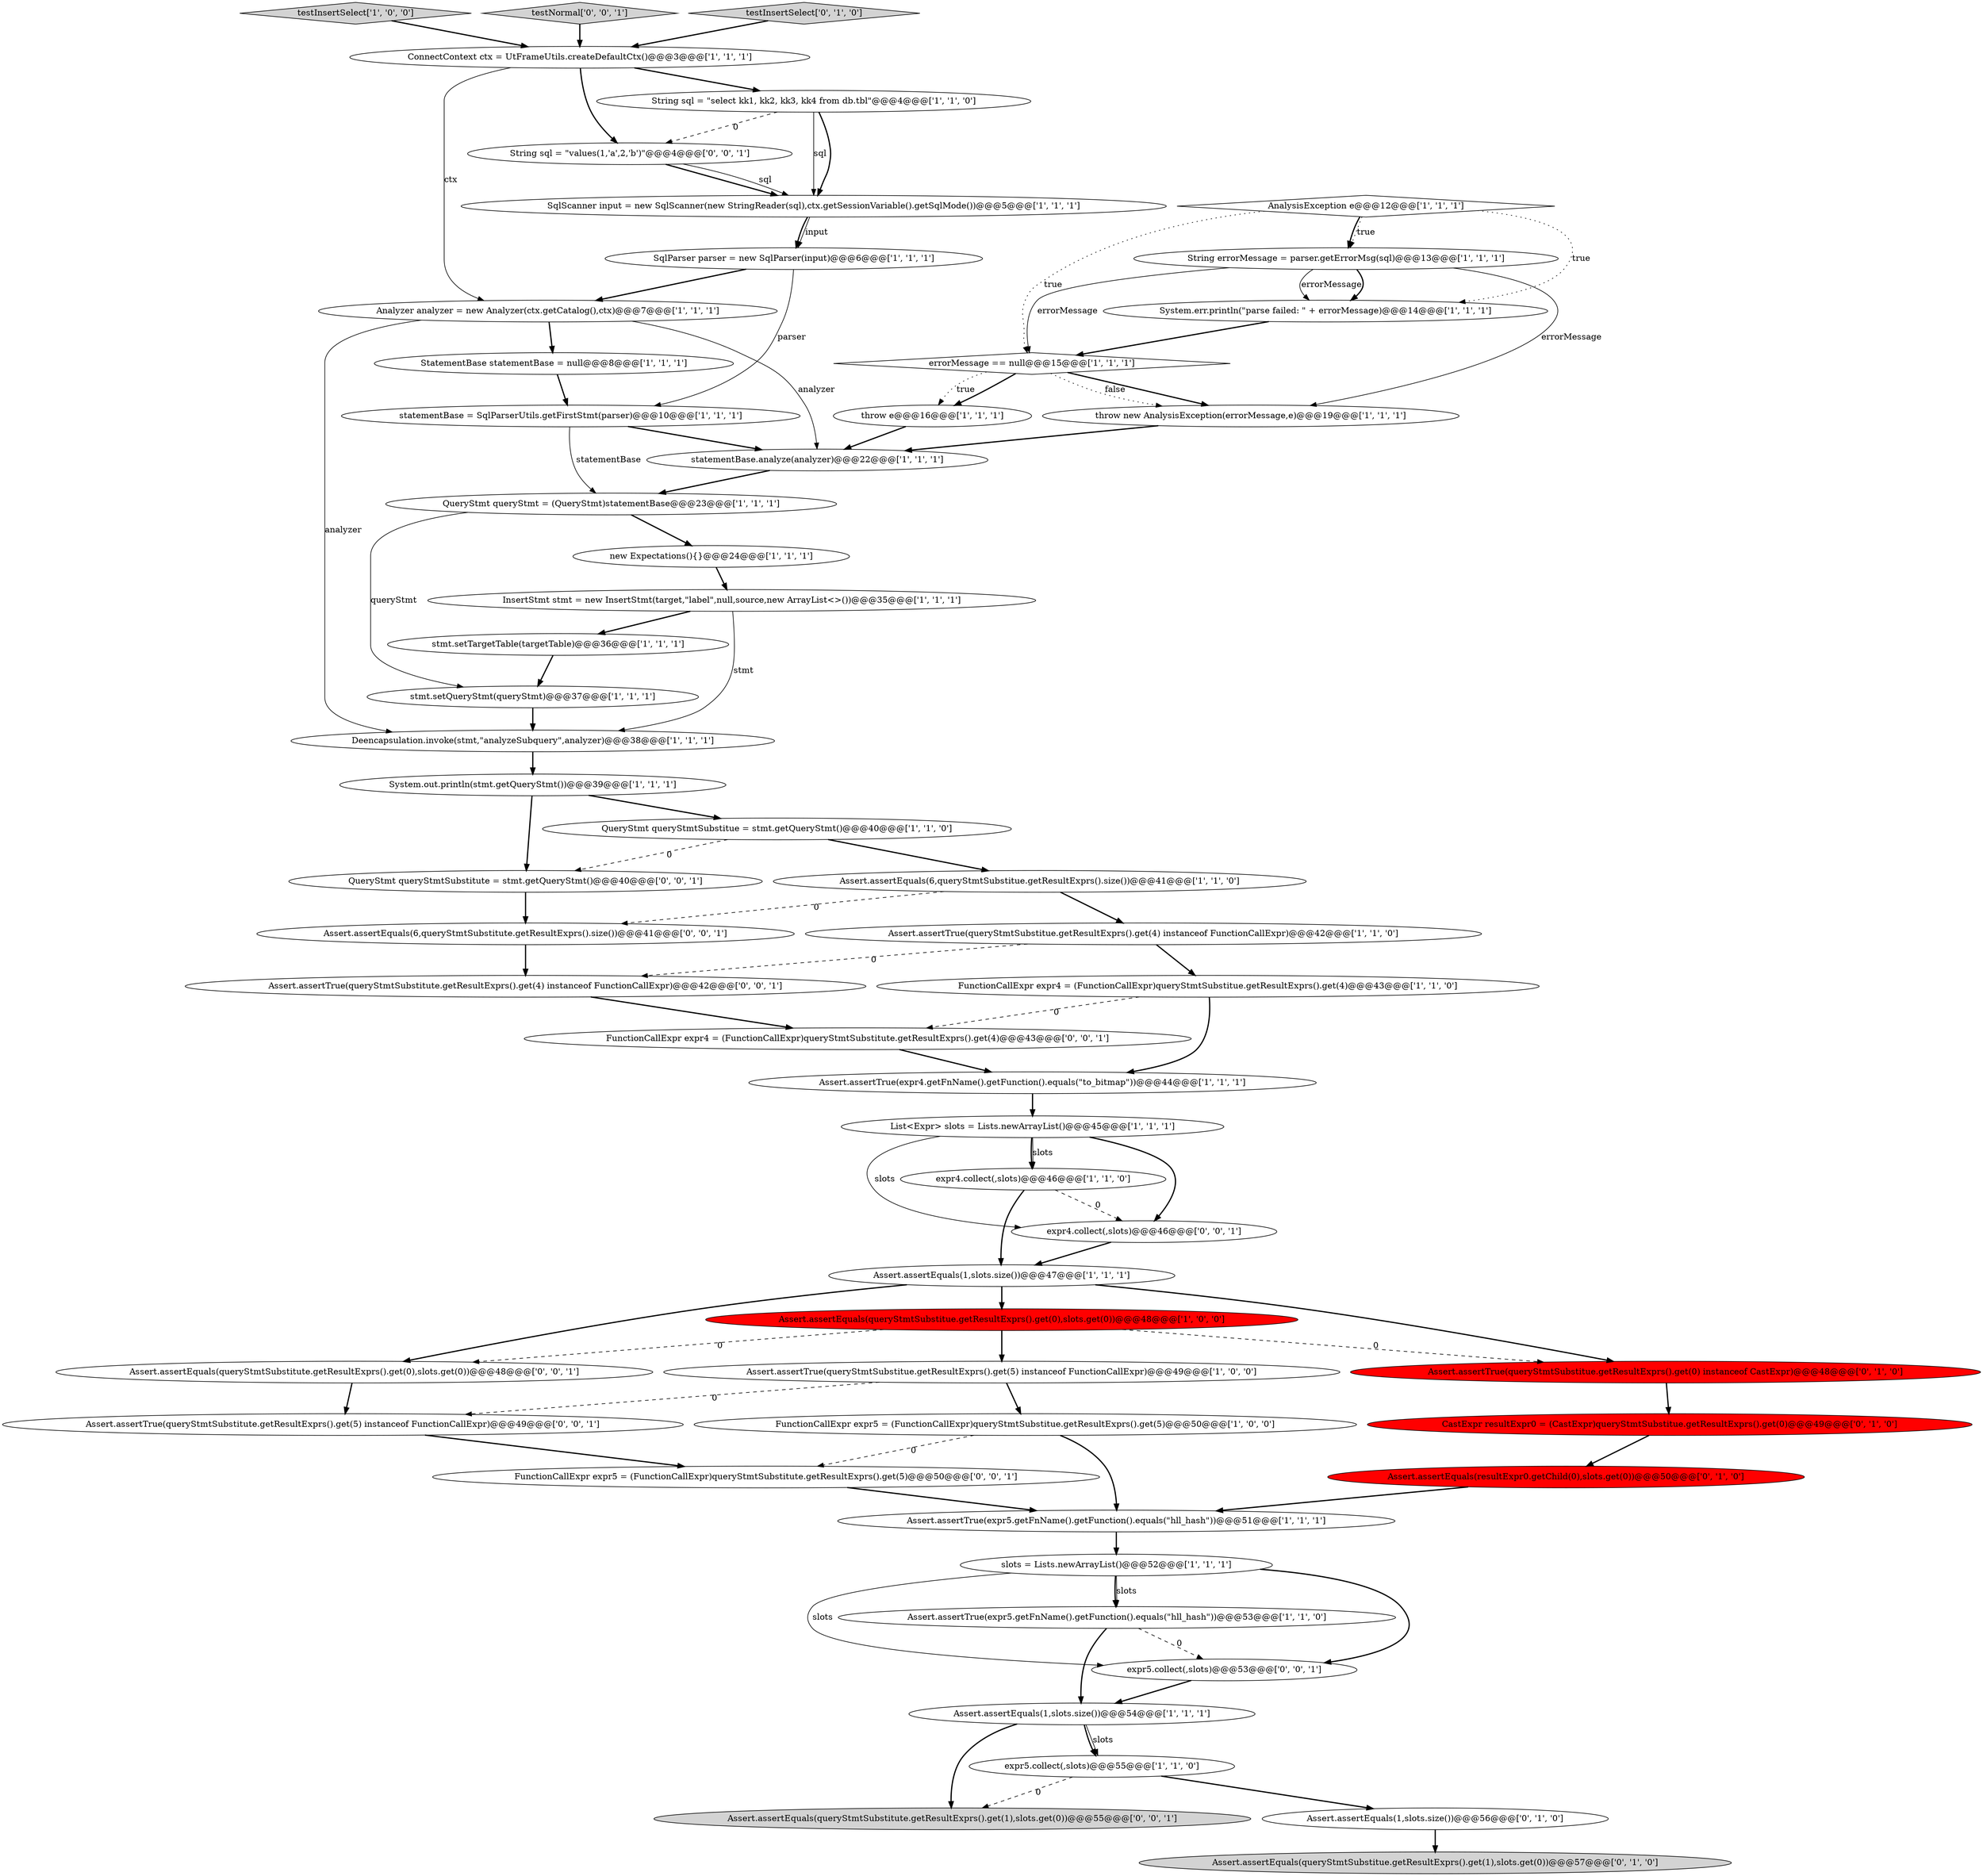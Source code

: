 digraph {
20 [style = filled, label = "String sql = \"select kk1, kk2, kk3, kk4 from db.tbl\"@@@4@@@['1', '1', '0']", fillcolor = white, shape = ellipse image = "AAA0AAABBB1BBB"];
50 [style = filled, label = "FunctionCallExpr expr4 = (FunctionCallExpr)queryStmtSubstitute.getResultExprs().get(4)@@@43@@@['0', '0', '1']", fillcolor = white, shape = ellipse image = "AAA0AAABBB3BBB"];
3 [style = filled, label = "statementBase.analyze(analyzer)@@@22@@@['1', '1', '1']", fillcolor = white, shape = ellipse image = "AAA0AAABBB1BBB"];
6 [style = filled, label = "statementBase = SqlParserUtils.getFirstStmt(parser)@@@10@@@['1', '1', '1']", fillcolor = white, shape = ellipse image = "AAA0AAABBB1BBB"];
36 [style = filled, label = "System.err.println(\"parse failed: \" + errorMessage)@@@14@@@['1', '1', '1']", fillcolor = white, shape = ellipse image = "AAA0AAABBB1BBB"];
34 [style = filled, label = "FunctionCallExpr expr5 = (FunctionCallExpr)queryStmtSubstitue.getResultExprs().get(5)@@@50@@@['1', '0', '0']", fillcolor = white, shape = ellipse image = "AAA0AAABBB1BBB"];
42 [style = filled, label = "CastExpr resultExpr0 = (CastExpr)queryStmtSubstitue.getResultExprs().get(0)@@@49@@@['0', '1', '0']", fillcolor = red, shape = ellipse image = "AAA1AAABBB2BBB"];
14 [style = filled, label = "StatementBase statementBase = null@@@8@@@['1', '1', '1']", fillcolor = white, shape = ellipse image = "AAA0AAABBB1BBB"];
24 [style = filled, label = "Deencapsulation.invoke(stmt,\"analyzeSubquery\",analyzer)@@@38@@@['1', '1', '1']", fillcolor = white, shape = ellipse image = "AAA0AAABBB1BBB"];
44 [style = filled, label = "Assert.assertTrue(queryStmtSubstitute.getResultExprs().get(5) instanceof FunctionCallExpr)@@@49@@@['0', '0', '1']", fillcolor = white, shape = ellipse image = "AAA0AAABBB3BBB"];
4 [style = filled, label = "Assert.assertEquals(6,queryStmtSubstitue.getResultExprs().size())@@@41@@@['1', '1', '0']", fillcolor = white, shape = ellipse image = "AAA0AAABBB1BBB"];
23 [style = filled, label = "ConnectContext ctx = UtFrameUtils.createDefaultCtx()@@@3@@@['1', '1', '1']", fillcolor = white, shape = ellipse image = "AAA0AAABBB1BBB"];
28 [style = filled, label = "testInsertSelect['1', '0', '0']", fillcolor = lightgray, shape = diamond image = "AAA0AAABBB1BBB"];
2 [style = filled, label = "SqlScanner input = new SqlScanner(new StringReader(sql),ctx.getSessionVariable().getSqlMode())@@@5@@@['1', '1', '1']", fillcolor = white, shape = ellipse image = "AAA0AAABBB1BBB"];
55 [style = filled, label = "testNormal['0', '0', '1']", fillcolor = lightgray, shape = diamond image = "AAA0AAABBB3BBB"];
32 [style = filled, label = "FunctionCallExpr expr4 = (FunctionCallExpr)queryStmtSubstitue.getResultExprs().get(4)@@@43@@@['1', '1', '0']", fillcolor = white, shape = ellipse image = "AAA0AAABBB1BBB"];
16 [style = filled, label = "Assert.assertTrue(expr4.getFnName().getFunction().equals(\"to_bitmap\"))@@@44@@@['1', '1', '1']", fillcolor = white, shape = ellipse image = "AAA0AAABBB1BBB"];
35 [style = filled, label = "Assert.assertTrue(expr5.getFnName().getFunction().equals(\"hll_hash\"))@@@53@@@['1', '1', '0']", fillcolor = white, shape = ellipse image = "AAA0AAABBB1BBB"];
45 [style = filled, label = "Assert.assertEquals(queryStmtSubstitute.getResultExprs().get(1),slots.get(0))@@@55@@@['0', '0', '1']", fillcolor = lightgray, shape = ellipse image = "AAA0AAABBB3BBB"];
13 [style = filled, label = "SqlParser parser = new SqlParser(input)@@@6@@@['1', '1', '1']", fillcolor = white, shape = ellipse image = "AAA0AAABBB1BBB"];
52 [style = filled, label = "QueryStmt queryStmtSubstitute = stmt.getQueryStmt()@@@40@@@['0', '0', '1']", fillcolor = white, shape = ellipse image = "AAA0AAABBB3BBB"];
10 [style = filled, label = "errorMessage == null@@@15@@@['1', '1', '1']", fillcolor = white, shape = diamond image = "AAA0AAABBB1BBB"];
1 [style = filled, label = "stmt.setQueryStmt(queryStmt)@@@37@@@['1', '1', '1']", fillcolor = white, shape = ellipse image = "AAA0AAABBB1BBB"];
22 [style = filled, label = "Assert.assertEquals(1,slots.size())@@@54@@@['1', '1', '1']", fillcolor = white, shape = ellipse image = "AAA0AAABBB1BBB"];
12 [style = filled, label = "String errorMessage = parser.getErrorMsg(sql)@@@13@@@['1', '1', '1']", fillcolor = white, shape = ellipse image = "AAA0AAABBB1BBB"];
17 [style = filled, label = "throw new AnalysisException(errorMessage,e)@@@19@@@['1', '1', '1']", fillcolor = white, shape = ellipse image = "AAA0AAABBB1BBB"];
25 [style = filled, label = "Assert.assertTrue(queryStmtSubstitue.getResultExprs().get(4) instanceof FunctionCallExpr)@@@42@@@['1', '1', '0']", fillcolor = white, shape = ellipse image = "AAA0AAABBB1BBB"];
41 [style = filled, label = "testInsertSelect['0', '1', '0']", fillcolor = lightgray, shape = diamond image = "AAA0AAABBB2BBB"];
43 [style = filled, label = "Assert.assertEquals(resultExpr0.getChild(0),slots.get(0))@@@50@@@['0', '1', '0']", fillcolor = red, shape = ellipse image = "AAA1AAABBB2BBB"];
46 [style = filled, label = "expr4.collect(,slots)@@@46@@@['0', '0', '1']", fillcolor = white, shape = ellipse image = "AAA0AAABBB3BBB"];
49 [style = filled, label = "Assert.assertEquals(queryStmtSubstitute.getResultExprs().get(0),slots.get(0))@@@48@@@['0', '0', '1']", fillcolor = white, shape = ellipse image = "AAA0AAABBB3BBB"];
26 [style = filled, label = "expr5.collect(,slots)@@@55@@@['1', '1', '0']", fillcolor = white, shape = ellipse image = "AAA0AAABBB1BBB"];
37 [style = filled, label = "Assert.assertTrue(expr5.getFnName().getFunction().equals(\"hll_hash\"))@@@51@@@['1', '1', '1']", fillcolor = white, shape = ellipse image = "AAA0AAABBB1BBB"];
9 [style = filled, label = "System.out.println(stmt.getQueryStmt())@@@39@@@['1', '1', '1']", fillcolor = white, shape = ellipse image = "AAA0AAABBB1BBB"];
8 [style = filled, label = "QueryStmt queryStmtSubstitue = stmt.getQueryStmt()@@@40@@@['1', '1', '0']", fillcolor = white, shape = ellipse image = "AAA0AAABBB1BBB"];
33 [style = filled, label = "Assert.assertTrue(queryStmtSubstitue.getResultExprs().get(5) instanceof FunctionCallExpr)@@@49@@@['1', '0', '0']", fillcolor = white, shape = ellipse image = "AAA0AAABBB1BBB"];
27 [style = filled, label = "expr4.collect(,slots)@@@46@@@['1', '1', '0']", fillcolor = white, shape = ellipse image = "AAA0AAABBB1BBB"];
7 [style = filled, label = "throw e@@@16@@@['1', '1', '1']", fillcolor = white, shape = ellipse image = "AAA0AAABBB1BBB"];
18 [style = filled, label = "Assert.assertEquals(1,slots.size())@@@47@@@['1', '1', '1']", fillcolor = white, shape = ellipse image = "AAA0AAABBB1BBB"];
19 [style = filled, label = "Assert.assertEquals(queryStmtSubstitue.getResultExprs().get(0),slots.get(0))@@@48@@@['1', '0', '0']", fillcolor = red, shape = ellipse image = "AAA1AAABBB1BBB"];
0 [style = filled, label = "Analyzer analyzer = new Analyzer(ctx.getCatalog(),ctx)@@@7@@@['1', '1', '1']", fillcolor = white, shape = ellipse image = "AAA0AAABBB1BBB"];
39 [style = filled, label = "Assert.assertEquals(queryStmtSubstitue.getResultExprs().get(1),slots.get(0))@@@57@@@['0', '1', '0']", fillcolor = lightgray, shape = ellipse image = "AAA0AAABBB2BBB"];
38 [style = filled, label = "Assert.assertEquals(1,slots.size())@@@56@@@['0', '1', '0']", fillcolor = white, shape = ellipse image = "AAA0AAABBB2BBB"];
15 [style = filled, label = "QueryStmt queryStmt = (QueryStmt)statementBase@@@23@@@['1', '1', '1']", fillcolor = white, shape = ellipse image = "AAA0AAABBB1BBB"];
31 [style = filled, label = "InsertStmt stmt = new InsertStmt(target,\"label\",null,source,new ArrayList<>())@@@35@@@['1', '1', '1']", fillcolor = white, shape = ellipse image = "AAA0AAABBB1BBB"];
54 [style = filled, label = "expr5.collect(,slots)@@@53@@@['0', '0', '1']", fillcolor = white, shape = ellipse image = "AAA0AAABBB3BBB"];
5 [style = filled, label = "slots = Lists.newArrayList()@@@52@@@['1', '1', '1']", fillcolor = white, shape = ellipse image = "AAA0AAABBB1BBB"];
29 [style = filled, label = "AnalysisException e@@@12@@@['1', '1', '1']", fillcolor = white, shape = diamond image = "AAA0AAABBB1BBB"];
40 [style = filled, label = "Assert.assertTrue(queryStmtSubstitue.getResultExprs().get(0) instanceof CastExpr)@@@48@@@['0', '1', '0']", fillcolor = red, shape = ellipse image = "AAA1AAABBB2BBB"];
53 [style = filled, label = "Assert.assertTrue(queryStmtSubstitute.getResultExprs().get(4) instanceof FunctionCallExpr)@@@42@@@['0', '0', '1']", fillcolor = white, shape = ellipse image = "AAA0AAABBB3BBB"];
30 [style = filled, label = "stmt.setTargetTable(targetTable)@@@36@@@['1', '1', '1']", fillcolor = white, shape = ellipse image = "AAA0AAABBB1BBB"];
11 [style = filled, label = "List<Expr> slots = Lists.newArrayList()@@@45@@@['1', '1', '1']", fillcolor = white, shape = ellipse image = "AAA0AAABBB1BBB"];
21 [style = filled, label = "new Expectations(){}@@@24@@@['1', '1', '1']", fillcolor = white, shape = ellipse image = "AAA0AAABBB1BBB"];
48 [style = filled, label = "String sql = \"values(1,'a',2,'b')\"@@@4@@@['0', '0', '1']", fillcolor = white, shape = ellipse image = "AAA0AAABBB3BBB"];
51 [style = filled, label = "FunctionCallExpr expr5 = (FunctionCallExpr)queryStmtSubstitute.getResultExprs().get(5)@@@50@@@['0', '0', '1']", fillcolor = white, shape = ellipse image = "AAA0AAABBB3BBB"];
47 [style = filled, label = "Assert.assertEquals(6,queryStmtSubstitute.getResultExprs().size())@@@41@@@['0', '0', '1']", fillcolor = white, shape = ellipse image = "AAA0AAABBB3BBB"];
6->3 [style = bold, label=""];
4->25 [style = bold, label=""];
15->21 [style = bold, label=""];
12->36 [style = solid, label="errorMessage"];
10->17 [style = bold, label=""];
11->46 [style = bold, label=""];
38->39 [style = bold, label=""];
5->54 [style = solid, label="slots"];
22->26 [style = solid, label="slots"];
37->5 [style = bold, label=""];
44->51 [style = bold, label=""];
12->10 [style = solid, label="errorMessage"];
0->14 [style = bold, label=""];
52->47 [style = bold, label=""];
18->49 [style = bold, label=""];
21->31 [style = bold, label=""];
55->23 [style = bold, label=""];
31->30 [style = bold, label=""];
8->4 [style = bold, label=""];
9->52 [style = bold, label=""];
29->36 [style = dotted, label="true"];
13->6 [style = solid, label="parser"];
47->53 [style = bold, label=""];
33->44 [style = dashed, label="0"];
48->2 [style = bold, label=""];
26->45 [style = dashed, label="0"];
20->2 [style = solid, label="sql"];
34->51 [style = dashed, label="0"];
18->19 [style = bold, label=""];
20->48 [style = dashed, label="0"];
9->8 [style = bold, label=""];
6->15 [style = solid, label="statementBase"];
10->7 [style = bold, label=""];
23->48 [style = bold, label=""];
48->2 [style = solid, label="sql"];
27->46 [style = dashed, label="0"];
11->46 [style = solid, label="slots"];
35->54 [style = dashed, label="0"];
14->6 [style = bold, label=""];
13->0 [style = bold, label=""];
19->33 [style = bold, label=""];
22->26 [style = bold, label=""];
29->10 [style = dotted, label="true"];
27->18 [style = bold, label=""];
23->20 [style = bold, label=""];
22->45 [style = bold, label=""];
18->40 [style = bold, label=""];
49->44 [style = bold, label=""];
12->17 [style = solid, label="errorMessage"];
25->53 [style = dashed, label="0"];
12->36 [style = bold, label=""];
0->24 [style = solid, label="analyzer"];
32->16 [style = bold, label=""];
46->18 [style = bold, label=""];
54->22 [style = bold, label=""];
53->50 [style = bold, label=""];
51->37 [style = bold, label=""];
28->23 [style = bold, label=""];
10->17 [style = dotted, label="false"];
32->50 [style = dashed, label="0"];
17->3 [style = bold, label=""];
23->0 [style = solid, label="ctx"];
5->35 [style = bold, label=""];
19->40 [style = dashed, label="0"];
8->52 [style = dashed, label="0"];
24->9 [style = bold, label=""];
31->24 [style = solid, label="stmt"];
36->10 [style = bold, label=""];
5->54 [style = bold, label=""];
16->11 [style = bold, label=""];
42->43 [style = bold, label=""];
30->1 [style = bold, label=""];
2->13 [style = solid, label="input"];
35->22 [style = bold, label=""];
25->32 [style = bold, label=""];
50->16 [style = bold, label=""];
4->47 [style = dashed, label="0"];
3->15 [style = bold, label=""];
43->37 [style = bold, label=""];
29->12 [style = dotted, label="true"];
7->3 [style = bold, label=""];
0->3 [style = solid, label="analyzer"];
19->49 [style = dashed, label="0"];
2->13 [style = bold, label=""];
20->2 [style = bold, label=""];
26->38 [style = bold, label=""];
11->27 [style = solid, label="slots"];
29->12 [style = bold, label=""];
34->37 [style = bold, label=""];
1->24 [style = bold, label=""];
5->35 [style = solid, label="slots"];
15->1 [style = solid, label="queryStmt"];
41->23 [style = bold, label=""];
33->34 [style = bold, label=""];
40->42 [style = bold, label=""];
10->7 [style = dotted, label="true"];
11->27 [style = bold, label=""];
}
